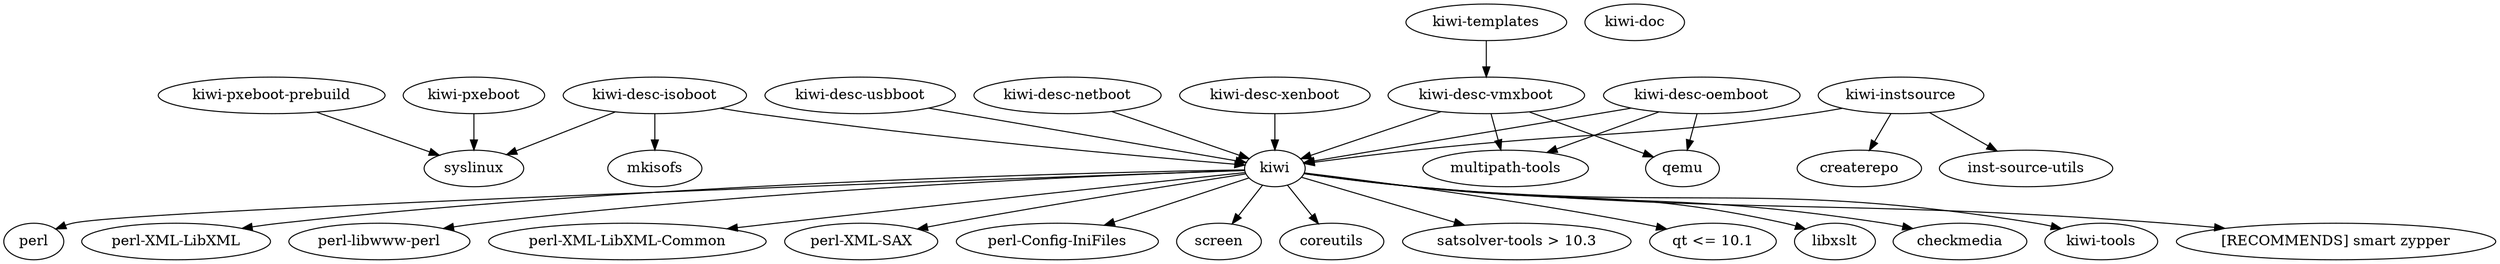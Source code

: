 digraph kiwi {
	"kiwi" -> "perl"
	"kiwi" -> "perl-XML-LibXML"
	"kiwi" -> "perl-libwww-perl"
	"kiwi" -> "perl-XML-LibXML-Common"
	"kiwi" -> "perl-XML-SAX"
	"kiwi" -> "perl-Config-IniFiles"
	"kiwi" -> "screen"
	"kiwi" -> "coreutils"
	"kiwi" -> "satsolver-tools > 10.3"
	"kiwi" -> "qt <= 10.1"
	"kiwi" -> "libxslt"
	"kiwi" -> "checkmedia"
	"kiwi" -> "kiwi-tools"
	"kiwi" -> "[RECOMMENDS] smart zypper"

	"kiwi-pxeboot" -> "syslinux"

	"kiwi-pxeboot-prebuild" -> "syslinux"

	"kiwi-desc-isoboot" -> "kiwi"
	"kiwi-desc-isoboot" -> "syslinux"
	"kiwi-desc-isoboot" -> "mkisofs"

	"kiwi-desc-usbboot" -> "kiwi"

	"kiwi-desc-vmxboot" -> "kiwi"
	"kiwi-desc-vmxboot" -> "qemu"
	"kiwi-desc-vmxboot" -> "multipath-tools"

	"kiwi-desc-netboot" -> "kiwi"

	"kiwi-desc-xenboot" -> "kiwi"

	"kiwi-desc-oemboot" -> "kiwi"
	"kiwi-desc-oemboot" -> "qemu"
	"kiwi-desc-oemboot" -> "multipath-tools"

	"kiwi-doc"

	"kiwi-instsource" -> "kiwi"
	"kiwi-instsource" -> "inst-source-utils"
	"kiwi-instsource" -> "createrepo"

	"kiwi-templates"  -> "kiwi-desc-vmxboot"
}
